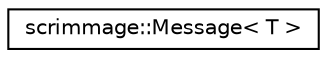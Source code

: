 digraph "Graphical Class Hierarchy"
{
 // LATEX_PDF_SIZE
  edge [fontname="Helvetica",fontsize="10",labelfontname="Helvetica",labelfontsize="10"];
  node [fontname="Helvetica",fontsize="10",shape=record];
  rankdir="LR";
  Node0 [label="scrimmage::Message\< T \>",height=0.2,width=0.4,color="black", fillcolor="white", style="filled",URL="$classscrimmage_1_1Message.html",tooltip=" "];
}
